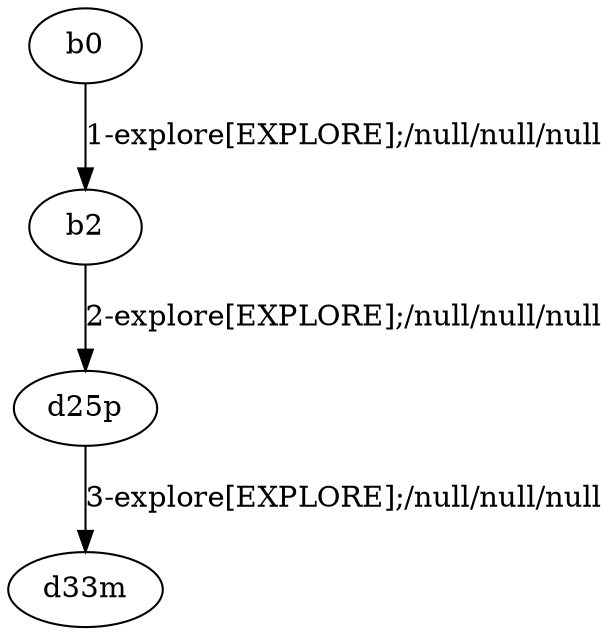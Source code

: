# Total number of goals covered by this test: 1
# b2 --> d25p

digraph g {
"b0" -> "b2" [label = "1-explore[EXPLORE];/null/null/null"];
"b2" -> "d25p" [label = "2-explore[EXPLORE];/null/null/null"];
"d25p" -> "d33m" [label = "3-explore[EXPLORE];/null/null/null"];
}